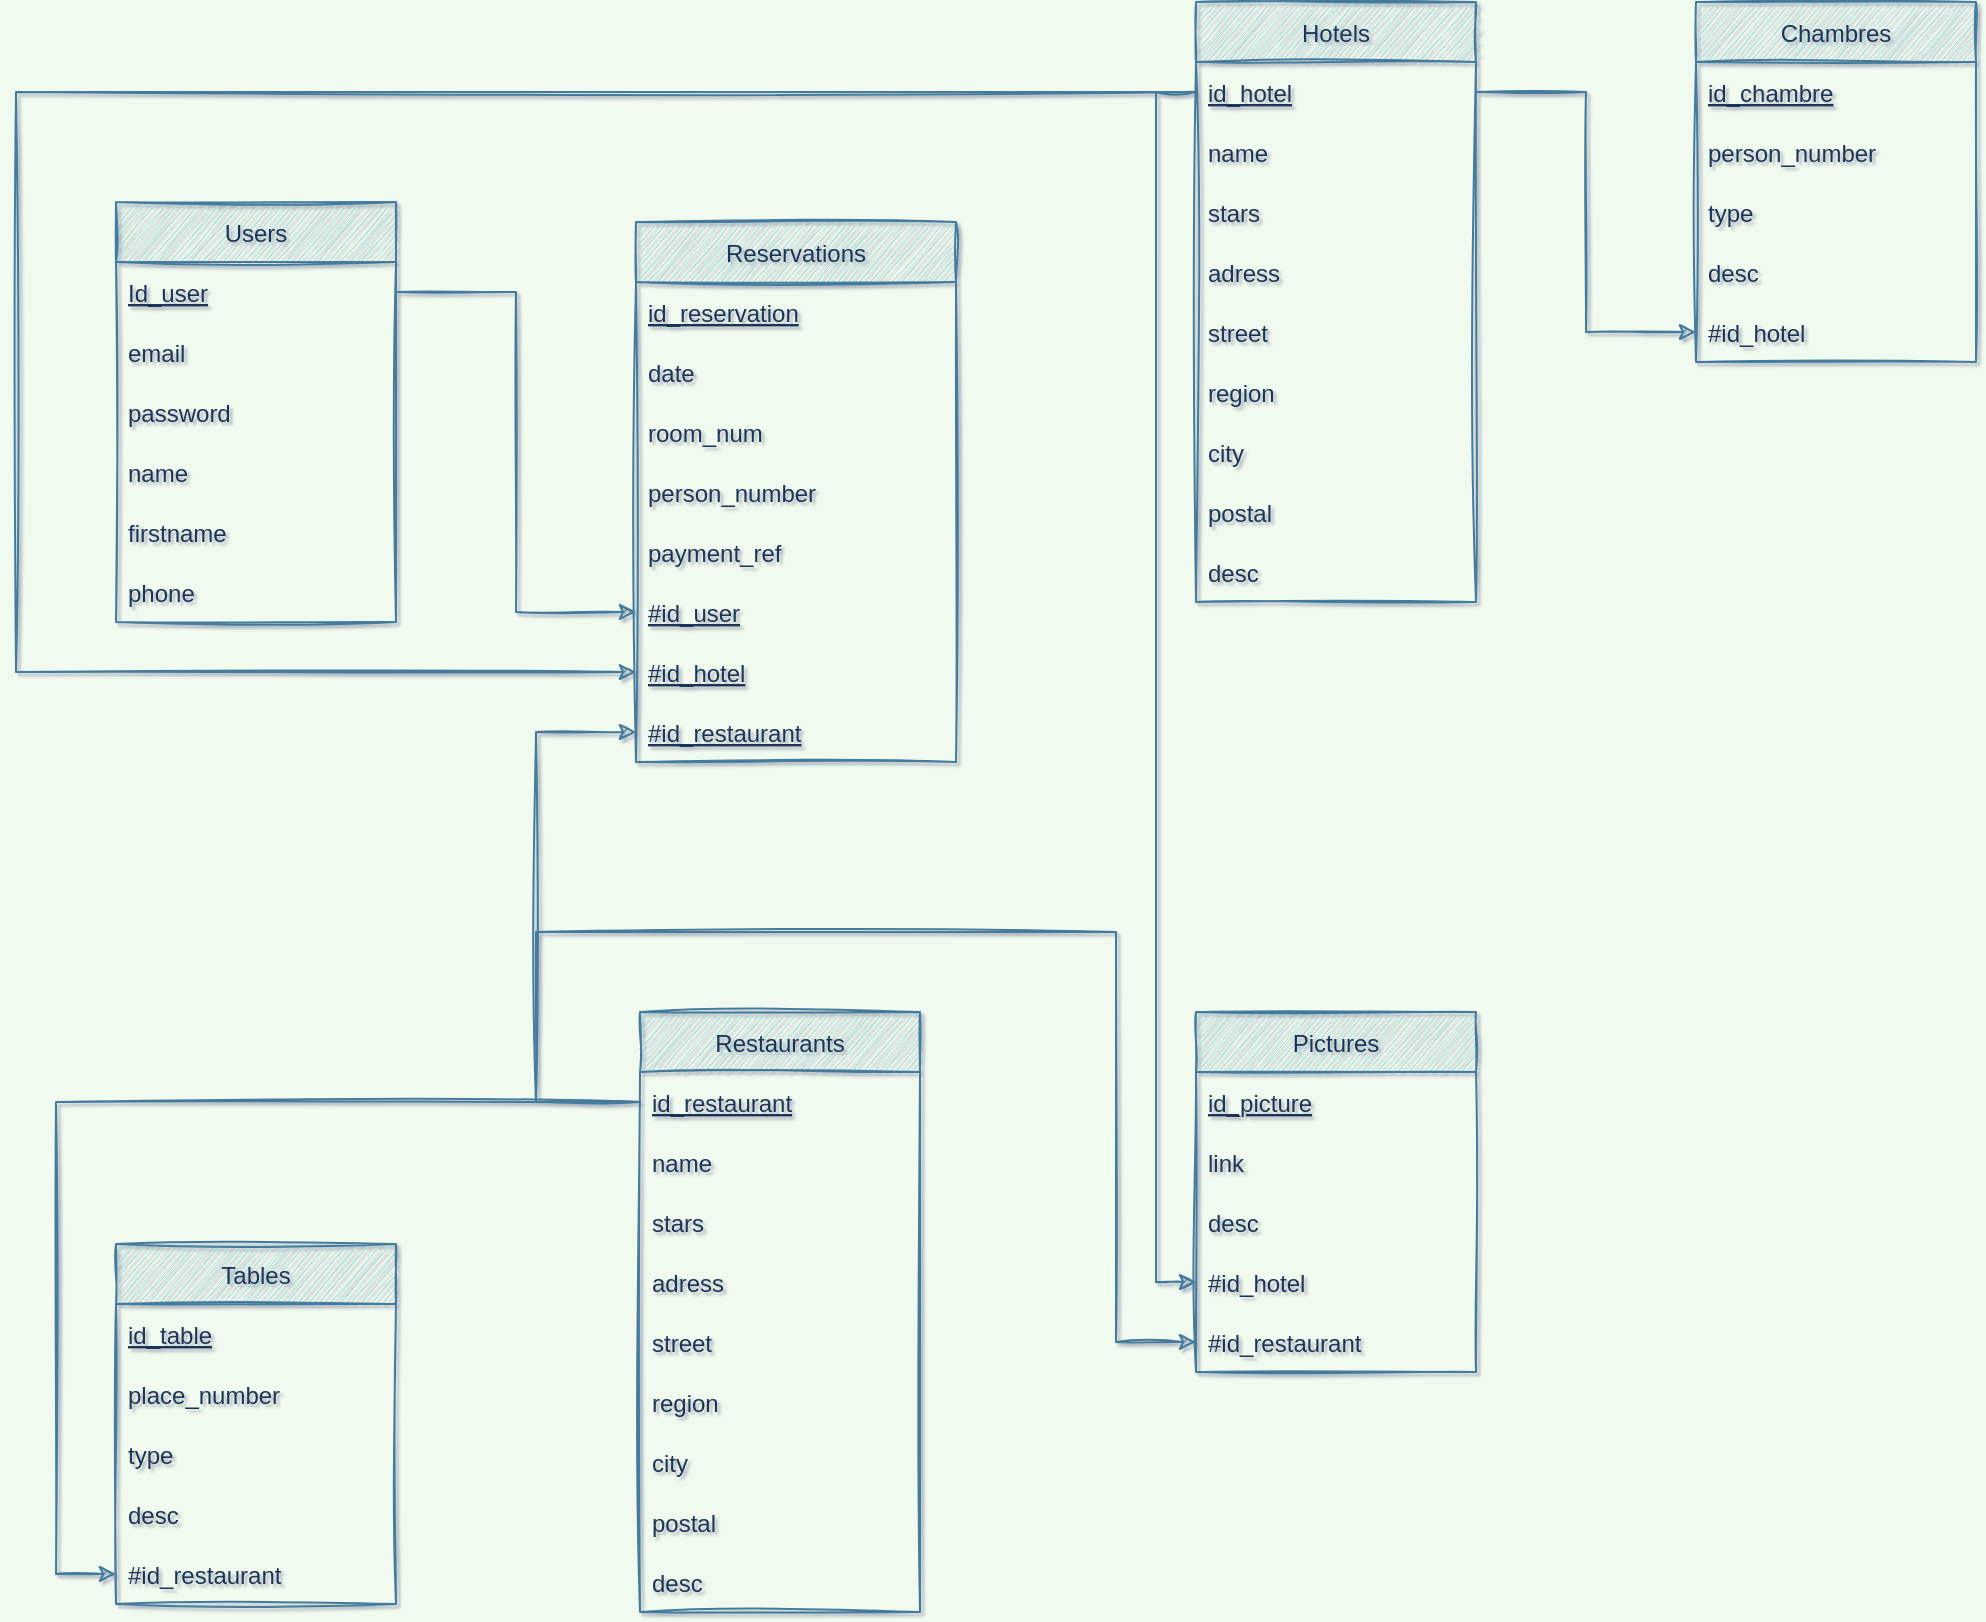 <mxfile version="15.7.3" type="device"><diagram id="6Q1yiNq0kX0bAqPeojip" name="Page-1"><mxGraphModel dx="1447" dy="988" grid="1" gridSize="10" guides="1" tooltips="1" connect="1" arrows="1" fold="1" page="1" pageScale="1" pageWidth="827" pageHeight="1169" background="#F1FAEE" math="0" shadow="1"><root><mxCell id="0"/><mxCell id="1" parent="0"/><mxCell id="1pWR7Y1hvsCru6BkY7Wr-3" value="Users" style="swimlane;fontStyle=0;childLayout=stackLayout;horizontal=1;startSize=30;horizontalStack=0;resizeParent=1;resizeParentMax=0;resizeLast=0;collapsible=1;marginBottom=0;fillColor=#A8DADC;strokeColor=#457B9D;fontColor=#1D3557;rounded=0;sketch=1;" parent="1" vertex="1"><mxGeometry x="210" y="100" width="140" height="210" as="geometry"/></mxCell><mxCell id="1pWR7Y1hvsCru6BkY7Wr-4" value="Id_user" style="text;strokeColor=none;fillColor=none;align=left;verticalAlign=middle;spacingLeft=4;spacingRight=4;overflow=hidden;points=[[0,0.5],[1,0.5]];portConstraint=eastwest;rotatable=0;fontStyle=4;fontColor=#1D3557;rounded=0;sketch=1;" parent="1pWR7Y1hvsCru6BkY7Wr-3" vertex="1"><mxGeometry y="30" width="140" height="30" as="geometry"/></mxCell><mxCell id="1pWR7Y1hvsCru6BkY7Wr-23" value="email" style="text;strokeColor=none;fillColor=none;align=left;verticalAlign=middle;spacingLeft=4;spacingRight=4;overflow=hidden;points=[[0,0.5],[1,0.5]];portConstraint=eastwest;rotatable=0;fontStyle=0;fontColor=#1D3557;rounded=0;sketch=1;" parent="1pWR7Y1hvsCru6BkY7Wr-3" vertex="1"><mxGeometry y="60" width="140" height="30" as="geometry"/></mxCell><mxCell id="1pWR7Y1hvsCru6BkY7Wr-22" value="password" style="text;strokeColor=none;fillColor=none;align=left;verticalAlign=middle;spacingLeft=4;spacingRight=4;overflow=hidden;points=[[0,0.5],[1,0.5]];portConstraint=eastwest;rotatable=0;fontStyle=0;fontColor=#1D3557;rounded=0;sketch=1;" parent="1pWR7Y1hvsCru6BkY7Wr-3" vertex="1"><mxGeometry y="90" width="140" height="30" as="geometry"/></mxCell><mxCell id="1pWR7Y1hvsCru6BkY7Wr-21" value="name" style="text;strokeColor=none;fillColor=none;align=left;verticalAlign=middle;spacingLeft=4;spacingRight=4;overflow=hidden;points=[[0,0.5],[1,0.5]];portConstraint=eastwest;rotatable=0;fontStyle=0;fontColor=#1D3557;rounded=0;sketch=1;" parent="1pWR7Y1hvsCru6BkY7Wr-3" vertex="1"><mxGeometry y="120" width="140" height="30" as="geometry"/></mxCell><mxCell id="1pWR7Y1hvsCru6BkY7Wr-24" value="firstname" style="text;strokeColor=none;fillColor=none;align=left;verticalAlign=middle;spacingLeft=4;spacingRight=4;overflow=hidden;points=[[0,0.5],[1,0.5]];portConstraint=eastwest;rotatable=0;fontStyle=0;fontColor=#1D3557;rounded=0;sketch=1;" parent="1pWR7Y1hvsCru6BkY7Wr-3" vertex="1"><mxGeometry y="150" width="140" height="30" as="geometry"/></mxCell><mxCell id="1pWR7Y1hvsCru6BkY7Wr-25" value="phone" style="text;strokeColor=none;fillColor=none;align=left;verticalAlign=middle;spacingLeft=4;spacingRight=4;overflow=hidden;points=[[0,0.5],[1,0.5]];portConstraint=eastwest;rotatable=0;fontStyle=0;fontColor=#1D3557;rounded=0;sketch=1;" parent="1pWR7Y1hvsCru6BkY7Wr-3" vertex="1"><mxGeometry y="180" width="140" height="30" as="geometry"/></mxCell><mxCell id="1pWR7Y1hvsCru6BkY7Wr-38" value="Reservations" style="swimlane;fontStyle=0;childLayout=stackLayout;horizontal=1;startSize=30;horizontalStack=0;resizeParent=1;resizeParentMax=0;resizeLast=0;collapsible=1;marginBottom=0;fillColor=#A8DADC;strokeColor=#457B9D;fontColor=#1D3557;rounded=0;sketch=1;" parent="1" vertex="1"><mxGeometry x="470" y="110" width="160" height="270" as="geometry"/></mxCell><mxCell id="1pWR7Y1hvsCru6BkY7Wr-39" value="id_reservation" style="text;strokeColor=none;fillColor=none;align=left;verticalAlign=middle;spacingLeft=4;spacingRight=4;overflow=hidden;points=[[0,0.5],[1,0.5]];portConstraint=eastwest;rotatable=0;fontStyle=4;fontColor=#1D3557;rounded=0;sketch=1;" parent="1pWR7Y1hvsCru6BkY7Wr-38" vertex="1"><mxGeometry y="30" width="160" height="30" as="geometry"/></mxCell><mxCell id="1pWR7Y1hvsCru6BkY7Wr-40" value="date" style="text;strokeColor=none;fillColor=none;align=left;verticalAlign=middle;spacingLeft=4;spacingRight=4;overflow=hidden;points=[[0,0.5],[1,0.5]];portConstraint=eastwest;rotatable=0;fontColor=#1D3557;rounded=0;sketch=1;" parent="1pWR7Y1hvsCru6BkY7Wr-38" vertex="1"><mxGeometry y="60" width="160" height="30" as="geometry"/></mxCell><mxCell id="1pWR7Y1hvsCru6BkY7Wr-54" value="room_num" style="text;strokeColor=none;fillColor=none;align=left;verticalAlign=middle;spacingLeft=4;spacingRight=4;overflow=hidden;points=[[0,0.5],[1,0.5]];portConstraint=eastwest;rotatable=0;fontStyle=0;fontColor=#1D3557;rounded=0;sketch=1;" parent="1pWR7Y1hvsCru6BkY7Wr-38" vertex="1"><mxGeometry y="90" width="160" height="30" as="geometry"/></mxCell><mxCell id="1pWR7Y1hvsCru6BkY7Wr-66" value="person_number" style="text;strokeColor=none;fillColor=none;align=left;verticalAlign=middle;spacingLeft=4;spacingRight=4;overflow=hidden;points=[[0,0.5],[1,0.5]];portConstraint=eastwest;rotatable=0;fontStyle=0;fontColor=#1D3557;rounded=0;sketch=1;" parent="1pWR7Y1hvsCru6BkY7Wr-38" vertex="1"><mxGeometry y="120" width="160" height="30" as="geometry"/></mxCell><mxCell id="1pWR7Y1hvsCru6BkY7Wr-101" value="payment_ref" style="text;strokeColor=none;fillColor=none;align=left;verticalAlign=middle;spacingLeft=4;spacingRight=4;overflow=hidden;points=[[0,0.5],[1,0.5]];portConstraint=eastwest;rotatable=0;fontStyle=0;fontColor=#1D3557;rounded=0;sketch=1;" parent="1pWR7Y1hvsCru6BkY7Wr-38" vertex="1"><mxGeometry y="150" width="160" height="30" as="geometry"/></mxCell><mxCell id="1pWR7Y1hvsCru6BkY7Wr-67" value="#id_user" style="text;strokeColor=none;fillColor=none;align=left;verticalAlign=middle;spacingLeft=4;spacingRight=4;overflow=hidden;points=[[0,0.5],[1,0.5]];portConstraint=eastwest;rotatable=0;fontStyle=4;fontColor=#1D3557;rounded=0;sketch=1;" parent="1pWR7Y1hvsCru6BkY7Wr-38" vertex="1"><mxGeometry y="180" width="160" height="30" as="geometry"/></mxCell><mxCell id="1pWR7Y1hvsCru6BkY7Wr-50" value="#id_hotel" style="text;strokeColor=none;fillColor=none;align=left;verticalAlign=middle;spacingLeft=4;spacingRight=4;overflow=hidden;points=[[0,0.5],[1,0.5]];portConstraint=eastwest;rotatable=0;fontStyle=4;fontColor=#1D3557;rounded=0;sketch=1;" parent="1pWR7Y1hvsCru6BkY7Wr-38" vertex="1"><mxGeometry y="210" width="160" height="30" as="geometry"/></mxCell><mxCell id="1pWR7Y1hvsCru6BkY7Wr-41" value="#id_restaurant" style="text;strokeColor=none;fillColor=none;align=left;verticalAlign=middle;spacingLeft=4;spacingRight=4;overflow=hidden;points=[[0,0.5],[1,0.5]];portConstraint=eastwest;rotatable=0;fontStyle=4;fontColor=#1D3557;rounded=0;sketch=1;" parent="1pWR7Y1hvsCru6BkY7Wr-38" vertex="1"><mxGeometry y="240" width="160" height="30" as="geometry"/></mxCell><mxCell id="1pWR7Y1hvsCru6BkY7Wr-46" style="orthogonalLoop=1;jettySize=auto;html=1;entryX=0;entryY=0.5;entryDx=0;entryDy=0;edgeStyle=orthogonalEdgeStyle;labelBackgroundColor=#F1FAEE;strokeColor=#457B9D;fontColor=#1D3557;rounded=0;sketch=1;" parent="1" source="1pWR7Y1hvsCru6BkY7Wr-4" target="1pWR7Y1hvsCru6BkY7Wr-67" edge="1"><mxGeometry relative="1" as="geometry"><mxPoint x="50" y="200" as="targetPoint"/></mxGeometry></mxCell><mxCell id="1pWR7Y1hvsCru6BkY7Wr-51" style="orthogonalLoop=1;jettySize=auto;html=1;entryX=0;entryY=0.5;entryDx=0;entryDy=0;edgeStyle=orthogonalEdgeStyle;labelBackgroundColor=#F1FAEE;strokeColor=#457B9D;fontColor=#1D3557;rounded=0;sketch=1;" parent="1" source="1pWR7Y1hvsCru6BkY7Wr-29" target="1pWR7Y1hvsCru6BkY7Wr-50" edge="1"><mxGeometry relative="1" as="geometry"><Array as="points"><mxPoint x="160" y="45"/><mxPoint x="160" y="335"/></Array></mxGeometry></mxCell><mxCell id="1pWR7Y1hvsCru6BkY7Wr-57" value="Restaurants" style="swimlane;fontStyle=0;childLayout=stackLayout;horizontal=1;startSize=30;horizontalStack=0;resizeParent=1;resizeParentMax=0;resizeLast=0;collapsible=1;marginBottom=0;fillColor=#A8DADC;strokeColor=#457B9D;fontColor=#1D3557;rounded=0;sketch=1;" parent="1" vertex="1"><mxGeometry x="472" y="505" width="140" height="300" as="geometry"/></mxCell><mxCell id="1pWR7Y1hvsCru6BkY7Wr-69" value="id_restaurant" style="text;strokeColor=none;fillColor=none;align=left;verticalAlign=middle;spacingLeft=4;spacingRight=4;overflow=hidden;points=[[0,0.5],[1,0.5]];portConstraint=eastwest;rotatable=0;fontStyle=4;fontColor=#1D3557;rounded=0;sketch=1;" parent="1pWR7Y1hvsCru6BkY7Wr-57" vertex="1"><mxGeometry y="30" width="140" height="30" as="geometry"/></mxCell><mxCell id="1pWR7Y1hvsCru6BkY7Wr-59" value="name" style="text;strokeColor=none;fillColor=none;align=left;verticalAlign=middle;spacingLeft=4;spacingRight=4;overflow=hidden;points=[[0,0.5],[1,0.5]];portConstraint=eastwest;rotatable=0;fontColor=#1D3557;rounded=0;sketch=1;" parent="1pWR7Y1hvsCru6BkY7Wr-57" vertex="1"><mxGeometry y="60" width="140" height="30" as="geometry"/></mxCell><mxCell id="1pWR7Y1hvsCru6BkY7Wr-60" value="stars" style="text;strokeColor=none;fillColor=none;align=left;verticalAlign=middle;spacingLeft=4;spacingRight=4;overflow=hidden;points=[[0,0.5],[1,0.5]];portConstraint=eastwest;rotatable=0;fontColor=#1D3557;rounded=0;sketch=1;" parent="1pWR7Y1hvsCru6BkY7Wr-57" vertex="1"><mxGeometry y="90" width="140" height="30" as="geometry"/></mxCell><mxCell id="1pWR7Y1hvsCru6BkY7Wr-61" value="adress" style="text;strokeColor=none;fillColor=none;align=left;verticalAlign=middle;spacingLeft=4;spacingRight=4;overflow=hidden;points=[[0,0.5],[1,0.5]];portConstraint=eastwest;rotatable=0;fontColor=#1D3557;rounded=0;sketch=1;" parent="1pWR7Y1hvsCru6BkY7Wr-57" vertex="1"><mxGeometry y="120" width="140" height="30" as="geometry"/></mxCell><mxCell id="1pWR7Y1hvsCru6BkY7Wr-62" value="street" style="text;strokeColor=none;fillColor=none;align=left;verticalAlign=middle;spacingLeft=4;spacingRight=4;overflow=hidden;points=[[0,0.5],[1,0.5]];portConstraint=eastwest;rotatable=0;fontColor=#1D3557;rounded=0;sketch=1;" parent="1pWR7Y1hvsCru6BkY7Wr-57" vertex="1"><mxGeometry y="150" width="140" height="30" as="geometry"/></mxCell><mxCell id="1pWR7Y1hvsCru6BkY7Wr-63" value="region" style="text;strokeColor=none;fillColor=none;align=left;verticalAlign=middle;spacingLeft=4;spacingRight=4;overflow=hidden;points=[[0,0.5],[1,0.5]];portConstraint=eastwest;rotatable=0;fontColor=#1D3557;rounded=0;sketch=1;" parent="1pWR7Y1hvsCru6BkY7Wr-57" vertex="1"><mxGeometry y="180" width="140" height="30" as="geometry"/></mxCell><mxCell id="1pWR7Y1hvsCru6BkY7Wr-64" value="city" style="text;strokeColor=none;fillColor=none;align=left;verticalAlign=middle;spacingLeft=4;spacingRight=4;overflow=hidden;points=[[0,0.5],[1,0.5]];portConstraint=eastwest;rotatable=0;fontColor=#1D3557;rounded=0;sketch=1;" parent="1pWR7Y1hvsCru6BkY7Wr-57" vertex="1"><mxGeometry y="210" width="140" height="30" as="geometry"/></mxCell><mxCell id="1pWR7Y1hvsCru6BkY7Wr-65" value="postal" style="text;strokeColor=none;fillColor=none;align=left;verticalAlign=middle;spacingLeft=4;spacingRight=4;overflow=hidden;points=[[0,0.5],[1,0.5]];portConstraint=eastwest;rotatable=0;fontColor=#1D3557;rounded=0;sketch=1;" parent="1pWR7Y1hvsCru6BkY7Wr-57" vertex="1"><mxGeometry y="240" width="140" height="30" as="geometry"/></mxCell><mxCell id="1pWR7Y1hvsCru6BkY7Wr-71" value="desc" style="text;strokeColor=none;fillColor=none;align=left;verticalAlign=middle;spacingLeft=4;spacingRight=4;overflow=hidden;points=[[0,0.5],[1,0.5]];portConstraint=eastwest;rotatable=0;fontColor=#1D3557;rounded=0;sketch=1;" parent="1pWR7Y1hvsCru6BkY7Wr-57" vertex="1"><mxGeometry y="270" width="140" height="30" as="geometry"/></mxCell><mxCell id="1pWR7Y1hvsCru6BkY7Wr-70" style="orthogonalLoop=1;jettySize=auto;html=1;entryX=0;entryY=0.5;entryDx=0;entryDy=0;edgeStyle=orthogonalEdgeStyle;labelBackgroundColor=#F1FAEE;strokeColor=#457B9D;fontColor=#1D3557;rounded=0;sketch=1;" parent="1" source="1pWR7Y1hvsCru6BkY7Wr-69" target="1pWR7Y1hvsCru6BkY7Wr-41" edge="1"><mxGeometry relative="1" as="geometry"><Array as="points"><mxPoint x="420" y="550"/><mxPoint x="420" y="365"/></Array></mxGeometry></mxCell><mxCell id="1pWR7Y1hvsCru6BkY7Wr-73" value="Chambres" style="swimlane;fontStyle=0;childLayout=stackLayout;horizontal=1;startSize=30;horizontalStack=0;resizeParent=1;resizeParentMax=0;resizeLast=0;collapsible=1;marginBottom=0;fillColor=#A8DADC;strokeColor=#457B9D;fontColor=#1D3557;rounded=0;sketch=1;" parent="1" vertex="1"><mxGeometry x="1000" width="140" height="180" as="geometry"/></mxCell><mxCell id="1pWR7Y1hvsCru6BkY7Wr-74" value="id_chambre" style="text;strokeColor=none;fillColor=none;align=left;verticalAlign=middle;spacingLeft=4;spacingRight=4;overflow=hidden;points=[[0,0.5],[1,0.5]];portConstraint=eastwest;rotatable=0;fontStyle=4;fontColor=#1D3557;rounded=0;sketch=1;" parent="1pWR7Y1hvsCru6BkY7Wr-73" vertex="1"><mxGeometry y="30" width="140" height="30" as="geometry"/></mxCell><mxCell id="1pWR7Y1hvsCru6BkY7Wr-76" value="person_number" style="text;strokeColor=none;fillColor=none;align=left;verticalAlign=middle;spacingLeft=4;spacingRight=4;overflow=hidden;points=[[0,0.5],[1,0.5]];portConstraint=eastwest;rotatable=0;fontColor=#1D3557;rounded=0;sketch=1;" parent="1pWR7Y1hvsCru6BkY7Wr-73" vertex="1"><mxGeometry y="60" width="140" height="30" as="geometry"/></mxCell><mxCell id="1pWR7Y1hvsCru6BkY7Wr-77" value="type" style="text;strokeColor=none;fillColor=none;align=left;verticalAlign=middle;spacingLeft=4;spacingRight=4;overflow=hidden;points=[[0,0.5],[1,0.5]];portConstraint=eastwest;rotatable=0;fontColor=#1D3557;rounded=0;sketch=1;" parent="1pWR7Y1hvsCru6BkY7Wr-73" vertex="1"><mxGeometry y="90" width="140" height="30" as="geometry"/></mxCell><mxCell id="1pWR7Y1hvsCru6BkY7Wr-79" value="desc" style="text;strokeColor=none;fillColor=none;align=left;verticalAlign=middle;spacingLeft=4;spacingRight=4;overflow=hidden;points=[[0,0.5],[1,0.5]];portConstraint=eastwest;rotatable=0;fontColor=#1D3557;rounded=0;sketch=1;" parent="1pWR7Y1hvsCru6BkY7Wr-73" vertex="1"><mxGeometry y="120" width="140" height="30" as="geometry"/></mxCell><mxCell id="1pWR7Y1hvsCru6BkY7Wr-80" value="#id_hotel" style="text;strokeColor=none;fillColor=none;align=left;verticalAlign=middle;spacingLeft=4;spacingRight=4;overflow=hidden;points=[[0,0.5],[1,0.5]];portConstraint=eastwest;rotatable=0;fontColor=#1D3557;rounded=0;sketch=1;" parent="1pWR7Y1hvsCru6BkY7Wr-73" vertex="1"><mxGeometry y="150" width="140" height="30" as="geometry"/></mxCell><mxCell id="1pWR7Y1hvsCru6BkY7Wr-82" value="Tables" style="swimlane;fontStyle=0;childLayout=stackLayout;horizontal=1;startSize=30;horizontalStack=0;resizeParent=1;resizeParentMax=0;resizeLast=0;collapsible=1;marginBottom=0;fillColor=#A8DADC;strokeColor=#457B9D;fontColor=#1D3557;rounded=0;sketch=1;" parent="1" vertex="1"><mxGeometry x="210" y="621" width="140" height="180" as="geometry"/></mxCell><mxCell id="1pWR7Y1hvsCru6BkY7Wr-83" value="id_table" style="text;strokeColor=none;fillColor=none;align=left;verticalAlign=middle;spacingLeft=4;spacingRight=4;overflow=hidden;points=[[0,0.5],[1,0.5]];portConstraint=eastwest;rotatable=0;fontStyle=4;fontColor=#1D3557;rounded=0;sketch=1;" parent="1pWR7Y1hvsCru6BkY7Wr-82" vertex="1"><mxGeometry y="30" width="140" height="30" as="geometry"/></mxCell><mxCell id="1pWR7Y1hvsCru6BkY7Wr-84" value="place_number" style="text;strokeColor=none;fillColor=none;align=left;verticalAlign=middle;spacingLeft=4;spacingRight=4;overflow=hidden;points=[[0,0.5],[1,0.5]];portConstraint=eastwest;rotatable=0;fontColor=#1D3557;rounded=0;sketch=1;" parent="1pWR7Y1hvsCru6BkY7Wr-82" vertex="1"><mxGeometry y="60" width="140" height="30" as="geometry"/></mxCell><mxCell id="1pWR7Y1hvsCru6BkY7Wr-85" value="type" style="text;strokeColor=none;fillColor=none;align=left;verticalAlign=middle;spacingLeft=4;spacingRight=4;overflow=hidden;points=[[0,0.5],[1,0.5]];portConstraint=eastwest;rotatable=0;fontColor=#1D3557;rounded=0;sketch=1;" parent="1pWR7Y1hvsCru6BkY7Wr-82" vertex="1"><mxGeometry y="90" width="140" height="30" as="geometry"/></mxCell><mxCell id="1pWR7Y1hvsCru6BkY7Wr-86" value="desc" style="text;strokeColor=none;fillColor=none;align=left;verticalAlign=middle;spacingLeft=4;spacingRight=4;overflow=hidden;points=[[0,0.5],[1,0.5]];portConstraint=eastwest;rotatable=0;fontColor=#1D3557;rounded=0;sketch=1;" parent="1pWR7Y1hvsCru6BkY7Wr-82" vertex="1"><mxGeometry y="120" width="140" height="30" as="geometry"/></mxCell><mxCell id="1pWR7Y1hvsCru6BkY7Wr-87" value="#id_restaurant" style="text;strokeColor=none;fillColor=none;align=left;verticalAlign=middle;spacingLeft=4;spacingRight=4;overflow=hidden;points=[[0,0.5],[1,0.5]];portConstraint=eastwest;rotatable=0;fontColor=#1D3557;rounded=0;sketch=1;" parent="1pWR7Y1hvsCru6BkY7Wr-82" vertex="1"><mxGeometry y="150" width="140" height="30" as="geometry"/></mxCell><mxCell id="1pWR7Y1hvsCru6BkY7Wr-88" style="orthogonalLoop=1;jettySize=auto;html=1;exitX=0;exitY=0.5;exitDx=0;exitDy=0;entryX=0;entryY=0.5;entryDx=0;entryDy=0;edgeStyle=orthogonalEdgeStyle;labelBackgroundColor=#F1FAEE;strokeColor=#457B9D;fontColor=#1D3557;rounded=0;sketch=1;" parent="1" source="1pWR7Y1hvsCru6BkY7Wr-69" target="1pWR7Y1hvsCru6BkY7Wr-87" edge="1"><mxGeometry relative="1" as="geometry"><Array as="points"><mxPoint x="180" y="550"/><mxPoint x="180" y="786"/></Array></mxGeometry></mxCell><mxCell id="1pWR7Y1hvsCru6BkY7Wr-89" value="Pictures" style="swimlane;fontStyle=0;childLayout=stackLayout;horizontal=1;startSize=30;horizontalStack=0;resizeParent=1;resizeParentMax=0;resizeLast=0;collapsible=1;marginBottom=0;fillColor=#A8DADC;strokeColor=#457B9D;fontColor=#1D3557;rounded=0;sketch=1;" parent="1" vertex="1"><mxGeometry x="750" y="505" width="140" height="180" as="geometry"/></mxCell><mxCell id="1pWR7Y1hvsCru6BkY7Wr-90" value="id_picture" style="text;strokeColor=none;fillColor=none;align=left;verticalAlign=middle;spacingLeft=4;spacingRight=4;overflow=hidden;points=[[0,0.5],[1,0.5]];portConstraint=eastwest;rotatable=0;fontStyle=4;fontColor=#1D3557;rounded=0;sketch=1;" parent="1pWR7Y1hvsCru6BkY7Wr-89" vertex="1"><mxGeometry y="30" width="140" height="30" as="geometry"/></mxCell><mxCell id="1pWR7Y1hvsCru6BkY7Wr-92" value="link" style="text;strokeColor=none;fillColor=none;align=left;verticalAlign=middle;spacingLeft=4;spacingRight=4;overflow=hidden;points=[[0,0.5],[1,0.5]];portConstraint=eastwest;rotatable=0;fontColor=#1D3557;rounded=0;sketch=1;" parent="1pWR7Y1hvsCru6BkY7Wr-89" vertex="1"><mxGeometry y="60" width="140" height="30" as="geometry"/></mxCell><mxCell id="1pWR7Y1hvsCru6BkY7Wr-93" value="desc" style="text;strokeColor=none;fillColor=none;align=left;verticalAlign=middle;spacingLeft=4;spacingRight=4;overflow=hidden;points=[[0,0.5],[1,0.5]];portConstraint=eastwest;rotatable=0;fontColor=#1D3557;rounded=0;sketch=1;" parent="1pWR7Y1hvsCru6BkY7Wr-89" vertex="1"><mxGeometry y="90" width="140" height="30" as="geometry"/></mxCell><mxCell id="1pWR7Y1hvsCru6BkY7Wr-94" value="#id_hotel" style="text;strokeColor=none;fillColor=none;align=left;verticalAlign=middle;spacingLeft=4;spacingRight=4;overflow=hidden;points=[[0,0.5],[1,0.5]];portConstraint=eastwest;rotatable=0;fontColor=#1D3557;rounded=0;sketch=1;" parent="1pWR7Y1hvsCru6BkY7Wr-89" vertex="1"><mxGeometry y="120" width="140" height="30" as="geometry"/></mxCell><mxCell id="1pWR7Y1hvsCru6BkY7Wr-95" value="#id_restaurant" style="text;strokeColor=none;fillColor=none;align=left;verticalAlign=middle;spacingLeft=4;spacingRight=4;overflow=hidden;points=[[0,0.5],[1,0.5]];portConstraint=eastwest;rotatable=0;fontColor=#1D3557;rounded=0;sketch=1;" parent="1pWR7Y1hvsCru6BkY7Wr-89" vertex="1"><mxGeometry y="150" width="140" height="30" as="geometry"/></mxCell><mxCell id="1pWR7Y1hvsCru6BkY7Wr-96" style="orthogonalLoop=1;jettySize=auto;html=1;exitX=0;exitY=0.5;exitDx=0;exitDy=0;edgeStyle=orthogonalEdgeStyle;labelBackgroundColor=#F1FAEE;strokeColor=#457B9D;fontColor=#1D3557;rounded=0;sketch=1;" parent="1" source="1pWR7Y1hvsCru6BkY7Wr-69" target="1pWR7Y1hvsCru6BkY7Wr-95" edge="1"><mxGeometry relative="1" as="geometry"><Array as="points"><mxPoint x="420" y="550"/><mxPoint x="420" y="465"/><mxPoint x="710" y="465"/><mxPoint x="710" y="670"/></Array></mxGeometry></mxCell><mxCell id="1pWR7Y1hvsCru6BkY7Wr-97" style="orthogonalLoop=1;jettySize=auto;html=1;exitX=0;exitY=0.5;exitDx=0;exitDy=0;entryX=0;entryY=0.5;entryDx=0;entryDy=0;edgeStyle=orthogonalEdgeStyle;labelBackgroundColor=#F1FAEE;strokeColor=#457B9D;fontColor=#1D3557;rounded=0;sketch=1;" parent="1" source="1pWR7Y1hvsCru6BkY7Wr-29" target="1pWR7Y1hvsCru6BkY7Wr-94" edge="1"><mxGeometry relative="1" as="geometry"/></mxCell><mxCell id="1pWR7Y1hvsCru6BkY7Wr-28" value="Hotels" style="swimlane;fontStyle=0;childLayout=stackLayout;horizontal=1;startSize=30;horizontalStack=0;resizeParent=1;resizeParentMax=0;resizeLast=0;collapsible=1;marginBottom=0;fillColor=#A8DADC;strokeColor=#457B9D;fontColor=#1D3557;rounded=0;sketch=1;" parent="1" vertex="1"><mxGeometry x="750" width="140" height="300" as="geometry"/></mxCell><mxCell id="1pWR7Y1hvsCru6BkY7Wr-29" value="id_hotel" style="text;strokeColor=none;fillColor=none;align=left;verticalAlign=middle;spacingLeft=4;spacingRight=4;overflow=hidden;points=[[0,0.5],[1,0.5]];portConstraint=eastwest;rotatable=0;fontStyle=4;fontColor=#1D3557;rounded=0;sketch=1;" parent="1pWR7Y1hvsCru6BkY7Wr-28" vertex="1"><mxGeometry y="30" width="140" height="30" as="geometry"/></mxCell><mxCell id="1pWR7Y1hvsCru6BkY7Wr-30" value="name" style="text;strokeColor=none;fillColor=none;align=left;verticalAlign=middle;spacingLeft=4;spacingRight=4;overflow=hidden;points=[[0,0.5],[1,0.5]];portConstraint=eastwest;rotatable=0;fontColor=#1D3557;rounded=0;sketch=1;" parent="1pWR7Y1hvsCru6BkY7Wr-28" vertex="1"><mxGeometry y="60" width="140" height="30" as="geometry"/></mxCell><mxCell id="1pWR7Y1hvsCru6BkY7Wr-31" value="stars" style="text;strokeColor=none;fillColor=none;align=left;verticalAlign=middle;spacingLeft=4;spacingRight=4;overflow=hidden;points=[[0,0.5],[1,0.5]];portConstraint=eastwest;rotatable=0;fontColor=#1D3557;rounded=0;sketch=1;" parent="1pWR7Y1hvsCru6BkY7Wr-28" vertex="1"><mxGeometry y="90" width="140" height="30" as="geometry"/></mxCell><mxCell id="1pWR7Y1hvsCru6BkY7Wr-35" value="adress" style="text;strokeColor=none;fillColor=none;align=left;verticalAlign=middle;spacingLeft=4;spacingRight=4;overflow=hidden;points=[[0,0.5],[1,0.5]];portConstraint=eastwest;rotatable=0;fontColor=#1D3557;rounded=0;sketch=1;" parent="1pWR7Y1hvsCru6BkY7Wr-28" vertex="1"><mxGeometry y="120" width="140" height="30" as="geometry"/></mxCell><mxCell id="1pWR7Y1hvsCru6BkY7Wr-34" value="street" style="text;strokeColor=none;fillColor=none;align=left;verticalAlign=middle;spacingLeft=4;spacingRight=4;overflow=hidden;points=[[0,0.5],[1,0.5]];portConstraint=eastwest;rotatable=0;fontColor=#1D3557;rounded=0;sketch=1;" parent="1pWR7Y1hvsCru6BkY7Wr-28" vertex="1"><mxGeometry y="150" width="140" height="30" as="geometry"/></mxCell><mxCell id="1pWR7Y1hvsCru6BkY7Wr-33" value="region" style="text;strokeColor=none;fillColor=none;align=left;verticalAlign=middle;spacingLeft=4;spacingRight=4;overflow=hidden;points=[[0,0.5],[1,0.5]];portConstraint=eastwest;rotatable=0;fontColor=#1D3557;rounded=0;sketch=1;" parent="1pWR7Y1hvsCru6BkY7Wr-28" vertex="1"><mxGeometry y="180" width="140" height="30" as="geometry"/></mxCell><mxCell id="1pWR7Y1hvsCru6BkY7Wr-32" value="city" style="text;strokeColor=none;fillColor=none;align=left;verticalAlign=middle;spacingLeft=4;spacingRight=4;overflow=hidden;points=[[0,0.5],[1,0.5]];portConstraint=eastwest;rotatable=0;fontColor=#1D3557;rounded=0;sketch=1;" parent="1pWR7Y1hvsCru6BkY7Wr-28" vertex="1"><mxGeometry y="210" width="140" height="30" as="geometry"/></mxCell><mxCell id="1pWR7Y1hvsCru6BkY7Wr-36" value="postal" style="text;strokeColor=none;fillColor=none;align=left;verticalAlign=middle;spacingLeft=4;spacingRight=4;overflow=hidden;points=[[0,0.5],[1,0.5]];portConstraint=eastwest;rotatable=0;fontColor=#1D3557;rounded=0;sketch=1;" parent="1pWR7Y1hvsCru6BkY7Wr-28" vertex="1"><mxGeometry y="240" width="140" height="30" as="geometry"/></mxCell><mxCell id="1pWR7Y1hvsCru6BkY7Wr-72" value="desc" style="text;strokeColor=none;fillColor=none;align=left;verticalAlign=middle;spacingLeft=4;spacingRight=4;overflow=hidden;points=[[0,0.5],[1,0.5]];portConstraint=eastwest;rotatable=0;fontColor=#1D3557;rounded=0;sketch=1;" parent="1pWR7Y1hvsCru6BkY7Wr-28" vertex="1"><mxGeometry y="270" width="140" height="30" as="geometry"/></mxCell><mxCell id="1pWR7Y1hvsCru6BkY7Wr-81" style="orthogonalLoop=1;jettySize=auto;html=1;exitX=1;exitY=0.5;exitDx=0;exitDy=0;entryX=0;entryY=0.5;entryDx=0;entryDy=0;edgeStyle=orthogonalEdgeStyle;labelBackgroundColor=#F1FAEE;strokeColor=#457B9D;fontColor=#1D3557;rounded=0;sketch=1;" parent="1" source="1pWR7Y1hvsCru6BkY7Wr-29" target="1pWR7Y1hvsCru6BkY7Wr-80" edge="1"><mxGeometry relative="1" as="geometry"/></mxCell></root></mxGraphModel></diagram></mxfile>